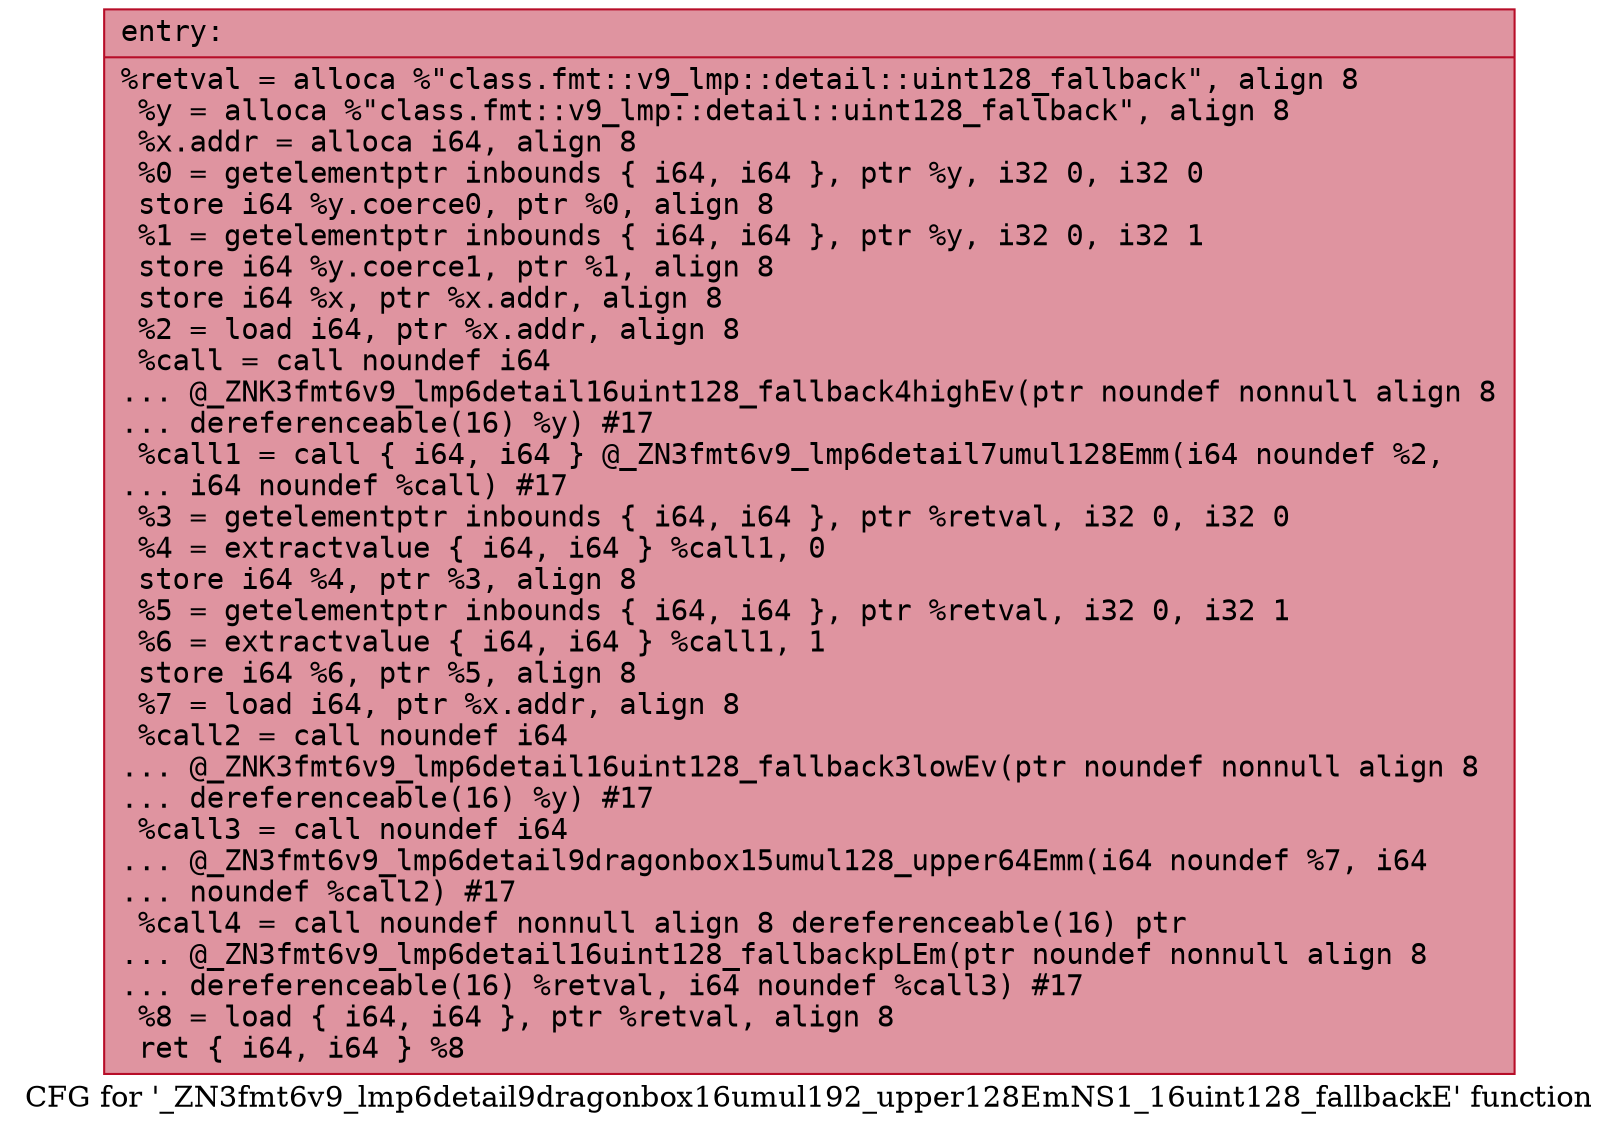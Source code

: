 digraph "CFG for '_ZN3fmt6v9_lmp6detail9dragonbox16umul192_upper128EmNS1_16uint128_fallbackE' function" {
	label="CFG for '_ZN3fmt6v9_lmp6detail9dragonbox16umul192_upper128EmNS1_16uint128_fallbackE' function";

	Node0x55fec2fecd90 [shape=record,color="#b70d28ff", style=filled, fillcolor="#b70d2870" fontname="Courier",label="{entry:\l|  %retval = alloca %\"class.fmt::v9_lmp::detail::uint128_fallback\", align 8\l  %y = alloca %\"class.fmt::v9_lmp::detail::uint128_fallback\", align 8\l  %x.addr = alloca i64, align 8\l  %0 = getelementptr inbounds \{ i64, i64 \}, ptr %y, i32 0, i32 0\l  store i64 %y.coerce0, ptr %0, align 8\l  %1 = getelementptr inbounds \{ i64, i64 \}, ptr %y, i32 0, i32 1\l  store i64 %y.coerce1, ptr %1, align 8\l  store i64 %x, ptr %x.addr, align 8\l  %2 = load i64, ptr %x.addr, align 8\l  %call = call noundef i64\l... @_ZNK3fmt6v9_lmp6detail16uint128_fallback4highEv(ptr noundef nonnull align 8\l... dereferenceable(16) %y) #17\l  %call1 = call \{ i64, i64 \} @_ZN3fmt6v9_lmp6detail7umul128Emm(i64 noundef %2,\l... i64 noundef %call) #17\l  %3 = getelementptr inbounds \{ i64, i64 \}, ptr %retval, i32 0, i32 0\l  %4 = extractvalue \{ i64, i64 \} %call1, 0\l  store i64 %4, ptr %3, align 8\l  %5 = getelementptr inbounds \{ i64, i64 \}, ptr %retval, i32 0, i32 1\l  %6 = extractvalue \{ i64, i64 \} %call1, 1\l  store i64 %6, ptr %5, align 8\l  %7 = load i64, ptr %x.addr, align 8\l  %call2 = call noundef i64\l... @_ZNK3fmt6v9_lmp6detail16uint128_fallback3lowEv(ptr noundef nonnull align 8\l... dereferenceable(16) %y) #17\l  %call3 = call noundef i64\l... @_ZN3fmt6v9_lmp6detail9dragonbox15umul128_upper64Emm(i64 noundef %7, i64\l... noundef %call2) #17\l  %call4 = call noundef nonnull align 8 dereferenceable(16) ptr\l... @_ZN3fmt6v9_lmp6detail16uint128_fallbackpLEm(ptr noundef nonnull align 8\l... dereferenceable(16) %retval, i64 noundef %call3) #17\l  %8 = load \{ i64, i64 \}, ptr %retval, align 8\l  ret \{ i64, i64 \} %8\l}"];
}
